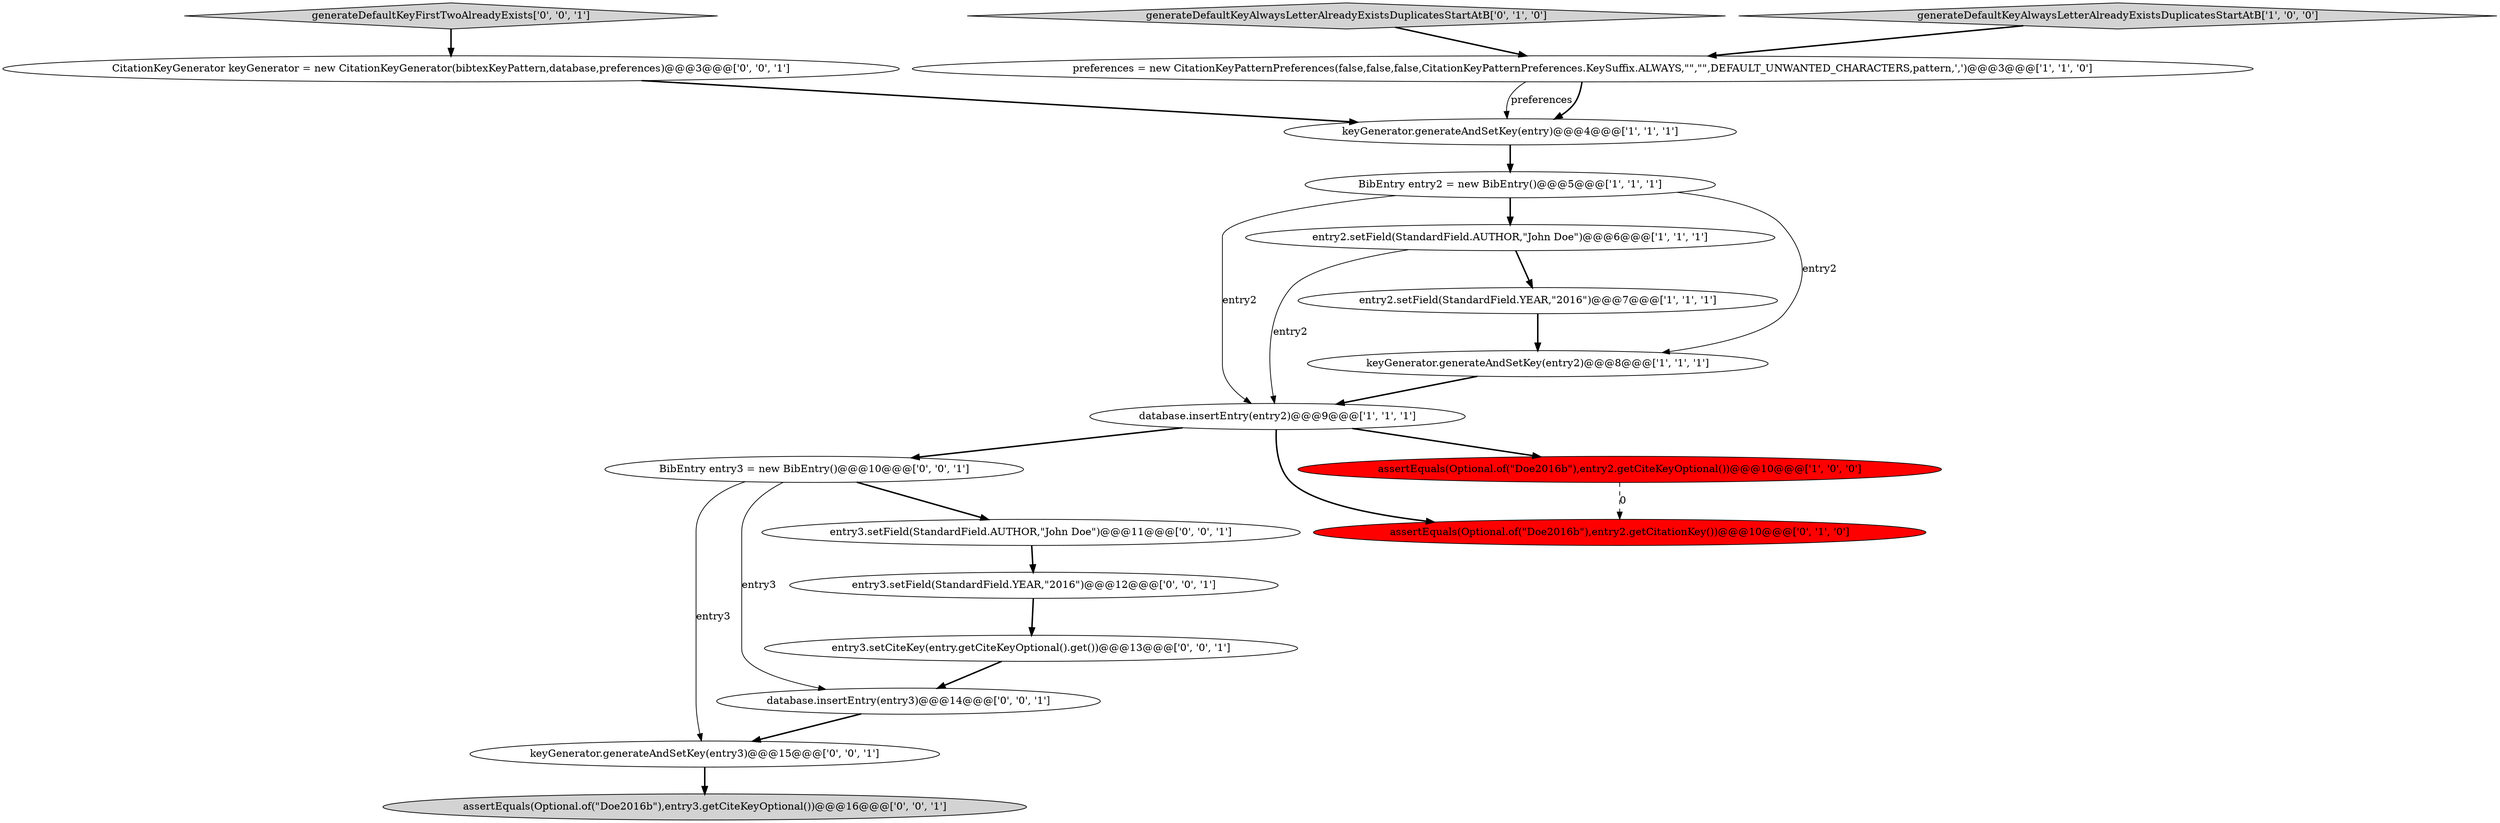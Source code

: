 digraph {
19 [style = filled, label = "generateDefaultKeyFirstTwoAlreadyExists['0', '0', '1']", fillcolor = lightgray, shape = diamond image = "AAA0AAABBB3BBB"];
13 [style = filled, label = "keyGenerator.generateAndSetKey(entry3)@@@15@@@['0', '0', '1']", fillcolor = white, shape = ellipse image = "AAA0AAABBB3BBB"];
5 [style = filled, label = "database.insertEntry(entry2)@@@9@@@['1', '1', '1']", fillcolor = white, shape = ellipse image = "AAA0AAABBB1BBB"];
18 [style = filled, label = "BibEntry entry3 = new BibEntry()@@@10@@@['0', '0', '1']", fillcolor = white, shape = ellipse image = "AAA0AAABBB3BBB"];
9 [style = filled, label = "assertEquals(Optional.of(\"Doe2016b\"),entry2.getCitationKey())@@@10@@@['0', '1', '0']", fillcolor = red, shape = ellipse image = "AAA1AAABBB2BBB"];
10 [style = filled, label = "generateDefaultKeyAlwaysLetterAlreadyExistsDuplicatesStartAtB['0', '1', '0']", fillcolor = lightgray, shape = diamond image = "AAA0AAABBB2BBB"];
14 [style = filled, label = "CitationKeyGenerator keyGenerator = new CitationKeyGenerator(bibtexKeyPattern,database,preferences)@@@3@@@['0', '0', '1']", fillcolor = white, shape = ellipse image = "AAA0AAABBB3BBB"];
6 [style = filled, label = "preferences = new CitationKeyPatternPreferences(false,false,false,CitationKeyPatternPreferences.KeySuffix.ALWAYS,\"\",\"\",DEFAULT_UNWANTED_CHARACTERS,pattern,',')@@@3@@@['1', '1', '0']", fillcolor = white, shape = ellipse image = "AAA0AAABBB1BBB"];
4 [style = filled, label = "keyGenerator.generateAndSetKey(entry)@@@4@@@['1', '1', '1']", fillcolor = white, shape = ellipse image = "AAA0AAABBB1BBB"];
2 [style = filled, label = "BibEntry entry2 = new BibEntry()@@@5@@@['1', '1', '1']", fillcolor = white, shape = ellipse image = "AAA0AAABBB1BBB"];
15 [style = filled, label = "entry3.setField(StandardField.YEAR,\"2016\")@@@12@@@['0', '0', '1']", fillcolor = white, shape = ellipse image = "AAA0AAABBB3BBB"];
3 [style = filled, label = "generateDefaultKeyAlwaysLetterAlreadyExistsDuplicatesStartAtB['1', '0', '0']", fillcolor = lightgray, shape = diamond image = "AAA0AAABBB1BBB"];
0 [style = filled, label = "entry2.setField(StandardField.AUTHOR,\"John Doe\")@@@6@@@['1', '1', '1']", fillcolor = white, shape = ellipse image = "AAA0AAABBB1BBB"];
1 [style = filled, label = "assertEquals(Optional.of(\"Doe2016b\"),entry2.getCiteKeyOptional())@@@10@@@['1', '0', '0']", fillcolor = red, shape = ellipse image = "AAA1AAABBB1BBB"];
7 [style = filled, label = "keyGenerator.generateAndSetKey(entry2)@@@8@@@['1', '1', '1']", fillcolor = white, shape = ellipse image = "AAA0AAABBB1BBB"];
11 [style = filled, label = "assertEquals(Optional.of(\"Doe2016b\"),entry3.getCiteKeyOptional())@@@16@@@['0', '0', '1']", fillcolor = lightgray, shape = ellipse image = "AAA0AAABBB3BBB"];
8 [style = filled, label = "entry2.setField(StandardField.YEAR,\"2016\")@@@7@@@['1', '1', '1']", fillcolor = white, shape = ellipse image = "AAA0AAABBB1BBB"];
12 [style = filled, label = "database.insertEntry(entry3)@@@14@@@['0', '0', '1']", fillcolor = white, shape = ellipse image = "AAA0AAABBB3BBB"];
16 [style = filled, label = "entry3.setCiteKey(entry.getCiteKeyOptional().get())@@@13@@@['0', '0', '1']", fillcolor = white, shape = ellipse image = "AAA0AAABBB3BBB"];
17 [style = filled, label = "entry3.setField(StandardField.AUTHOR,\"John Doe\")@@@11@@@['0', '0', '1']", fillcolor = white, shape = ellipse image = "AAA0AAABBB3BBB"];
5->9 [style = bold, label=""];
2->7 [style = solid, label="entry2"];
6->4 [style = solid, label="preferences"];
0->5 [style = solid, label="entry2"];
18->17 [style = bold, label=""];
3->6 [style = bold, label=""];
1->9 [style = dashed, label="0"];
5->18 [style = bold, label=""];
4->2 [style = bold, label=""];
15->16 [style = bold, label=""];
13->11 [style = bold, label=""];
10->6 [style = bold, label=""];
8->7 [style = bold, label=""];
18->12 [style = solid, label="entry3"];
12->13 [style = bold, label=""];
6->4 [style = bold, label=""];
5->1 [style = bold, label=""];
18->13 [style = solid, label="entry3"];
2->0 [style = bold, label=""];
7->5 [style = bold, label=""];
19->14 [style = bold, label=""];
0->8 [style = bold, label=""];
17->15 [style = bold, label=""];
2->5 [style = solid, label="entry2"];
16->12 [style = bold, label=""];
14->4 [style = bold, label=""];
}
